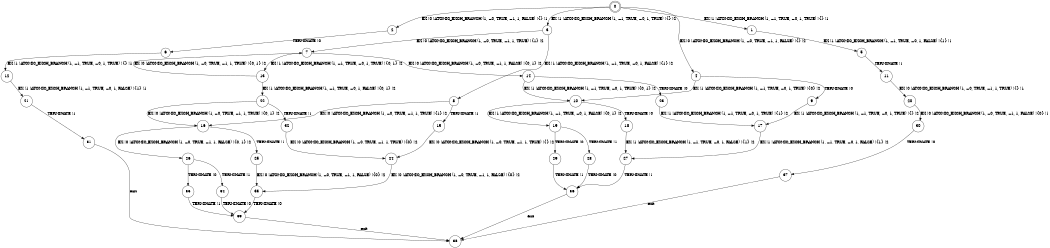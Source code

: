 digraph BCG {
size = "7, 10.5";
center = TRUE;
node [shape = circle];
0 [peripheries = 2];
0 -> 1 [label = "EX !1 !ATOMIC_EXCH_BRANCH (1, +1, TRUE, +0, 1, TRUE) !{} !1"];
0 -> 2 [label = "EX !0 !ATOMIC_EXCH_BRANCH (1, +0, TRUE, +1, 1, FALSE) !{} !1"];
0 -> 3 [label = "EX !1 !ATOMIC_EXCH_BRANCH (1, +1, TRUE, +0, 1, TRUE) !{} !2"];
0 -> 4 [label = "EX !0 !ATOMIC_EXCH_BRANCH (1, +0, TRUE, +1, 1, FALSE) !{} !2"];
1 -> 5 [label = "EX !1 !ATOMIC_EXCH_BRANCH (1, +1, TRUE, +0, 1, FALSE) !{1} !1"];
2 -> 6 [label = "TERMINATE !0"];
3 -> 7 [label = "EX !0 !ATOMIC_EXCH_BRANCH (1, +0, TRUE, +1, 1, TRUE) !{1} !2"];
3 -> 8 [label = "EX !1 !ATOMIC_EXCH_BRANCH (1, +1, TRUE, +0, 1, FALSE) !{1} !2"];
4 -> 9 [label = "TERMINATE !0"];
4 -> 10 [label = "EX !1 !ATOMIC_EXCH_BRANCH (1, +1, TRUE, +0, 1, TRUE) !{0} !2"];
5 -> 11 [label = "TERMINATE !1"];
6 -> 12 [label = "EX !1 !ATOMIC_EXCH_BRANCH (1, +1, TRUE, +0, 1, TRUE) !{} !1"];
7 -> 13 [label = "EX !1 !ATOMIC_EXCH_BRANCH (1, +1, TRUE, +0, 1, TRUE) !{0, 1} !2"];
7 -> 14 [label = "EX !0 !ATOMIC_EXCH_BRANCH (1, +0, TRUE, +1, 1, FALSE) !{0, 1} !2"];
8 -> 15 [label = "TERMINATE !1"];
8 -> 16 [label = "EX !0 !ATOMIC_EXCH_BRANCH (1, +0, TRUE, +1, 1, TRUE) !{1} !2"];
9 -> 17 [label = "EX !1 !ATOMIC_EXCH_BRANCH (1, +1, TRUE, +0, 1, TRUE) !{} !2"];
10 -> 18 [label = "TERMINATE !0"];
10 -> 19 [label = "EX !1 !ATOMIC_EXCH_BRANCH (1, +1, TRUE, +0, 1, FALSE) !{0, 1} !2"];
11 -> 20 [label = "EX !0 !ATOMIC_EXCH_BRANCH (1, +0, TRUE, +1, 1, TRUE) !{} !1"];
12 -> 21 [label = "EX !1 !ATOMIC_EXCH_BRANCH (1, +1, TRUE, +0, 1, FALSE) !{1} !1"];
13 -> 22 [label = "EX !1 !ATOMIC_EXCH_BRANCH (1, +1, TRUE, +0, 1, FALSE) !{0, 1} !2"];
13 -> 7 [label = "EX !0 !ATOMIC_EXCH_BRANCH (1, +0, TRUE, +1, 1, TRUE) !{0, 1} !2"];
14 -> 23 [label = "TERMINATE !0"];
14 -> 10 [label = "EX !1 !ATOMIC_EXCH_BRANCH (1, +1, TRUE, +0, 1, TRUE) !{0, 1} !2"];
15 -> 24 [label = "EX !0 !ATOMIC_EXCH_BRANCH (1, +0, TRUE, +1, 1, TRUE) !{} !2"];
16 -> 25 [label = "TERMINATE !1"];
16 -> 26 [label = "EX !0 !ATOMIC_EXCH_BRANCH (1, +0, TRUE, +1, 1, FALSE) !{0, 1} !2"];
17 -> 27 [label = "EX !1 !ATOMIC_EXCH_BRANCH (1, +1, TRUE, +0, 1, FALSE) !{1} !2"];
18 -> 27 [label = "EX !1 !ATOMIC_EXCH_BRANCH (1, +1, TRUE, +0, 1, FALSE) !{1} !2"];
19 -> 28 [label = "TERMINATE !1"];
19 -> 29 [label = "TERMINATE !0"];
20 -> 30 [label = "EX !0 !ATOMIC_EXCH_BRANCH (1, +0, TRUE, +1, 1, FALSE) !{0} !1"];
21 -> 31 [label = "TERMINATE !1"];
22 -> 32 [label = "TERMINATE !1"];
22 -> 16 [label = "EX !0 !ATOMIC_EXCH_BRANCH (1, +0, TRUE, +1, 1, TRUE) !{0, 1} !2"];
23 -> 17 [label = "EX !1 !ATOMIC_EXCH_BRANCH (1, +1, TRUE, +0, 1, TRUE) !{1} !2"];
24 -> 33 [label = "EX !0 !ATOMIC_EXCH_BRANCH (1, +0, TRUE, +1, 1, FALSE) !{0} !2"];
25 -> 33 [label = "EX !0 !ATOMIC_EXCH_BRANCH (1, +0, TRUE, +1, 1, FALSE) !{0} !2"];
26 -> 34 [label = "TERMINATE !1"];
26 -> 35 [label = "TERMINATE !0"];
27 -> 36 [label = "TERMINATE !1"];
28 -> 36 [label = "TERMINATE !0"];
29 -> 36 [label = "TERMINATE !1"];
30 -> 37 [label = "TERMINATE !0"];
31 -> 38 [label = "exit"];
32 -> 24 [label = "EX !0 !ATOMIC_EXCH_BRANCH (1, +0, TRUE, +1, 1, TRUE) !{0} !2"];
33 -> 39 [label = "TERMINATE !0"];
34 -> 39 [label = "TERMINATE !0"];
35 -> 39 [label = "TERMINATE !1"];
36 -> 38 [label = "exit"];
37 -> 38 [label = "exit"];
39 -> 38 [label = "exit"];
}
